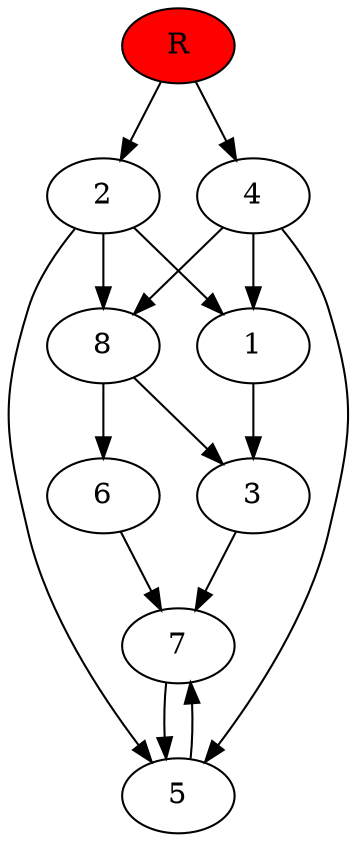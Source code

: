 digraph prb40853 {
	1
	2
	3
	4
	5
	6
	7
	8
	R [fillcolor="#ff0000" style=filled]
	1 -> 3
	2 -> 1
	2 -> 5
	2 -> 8
	3 -> 7
	4 -> 1
	4 -> 5
	4 -> 8
	5 -> 7
	6 -> 7
	7 -> 5
	8 -> 3
	8 -> 6
	R -> 2
	R -> 4
}
